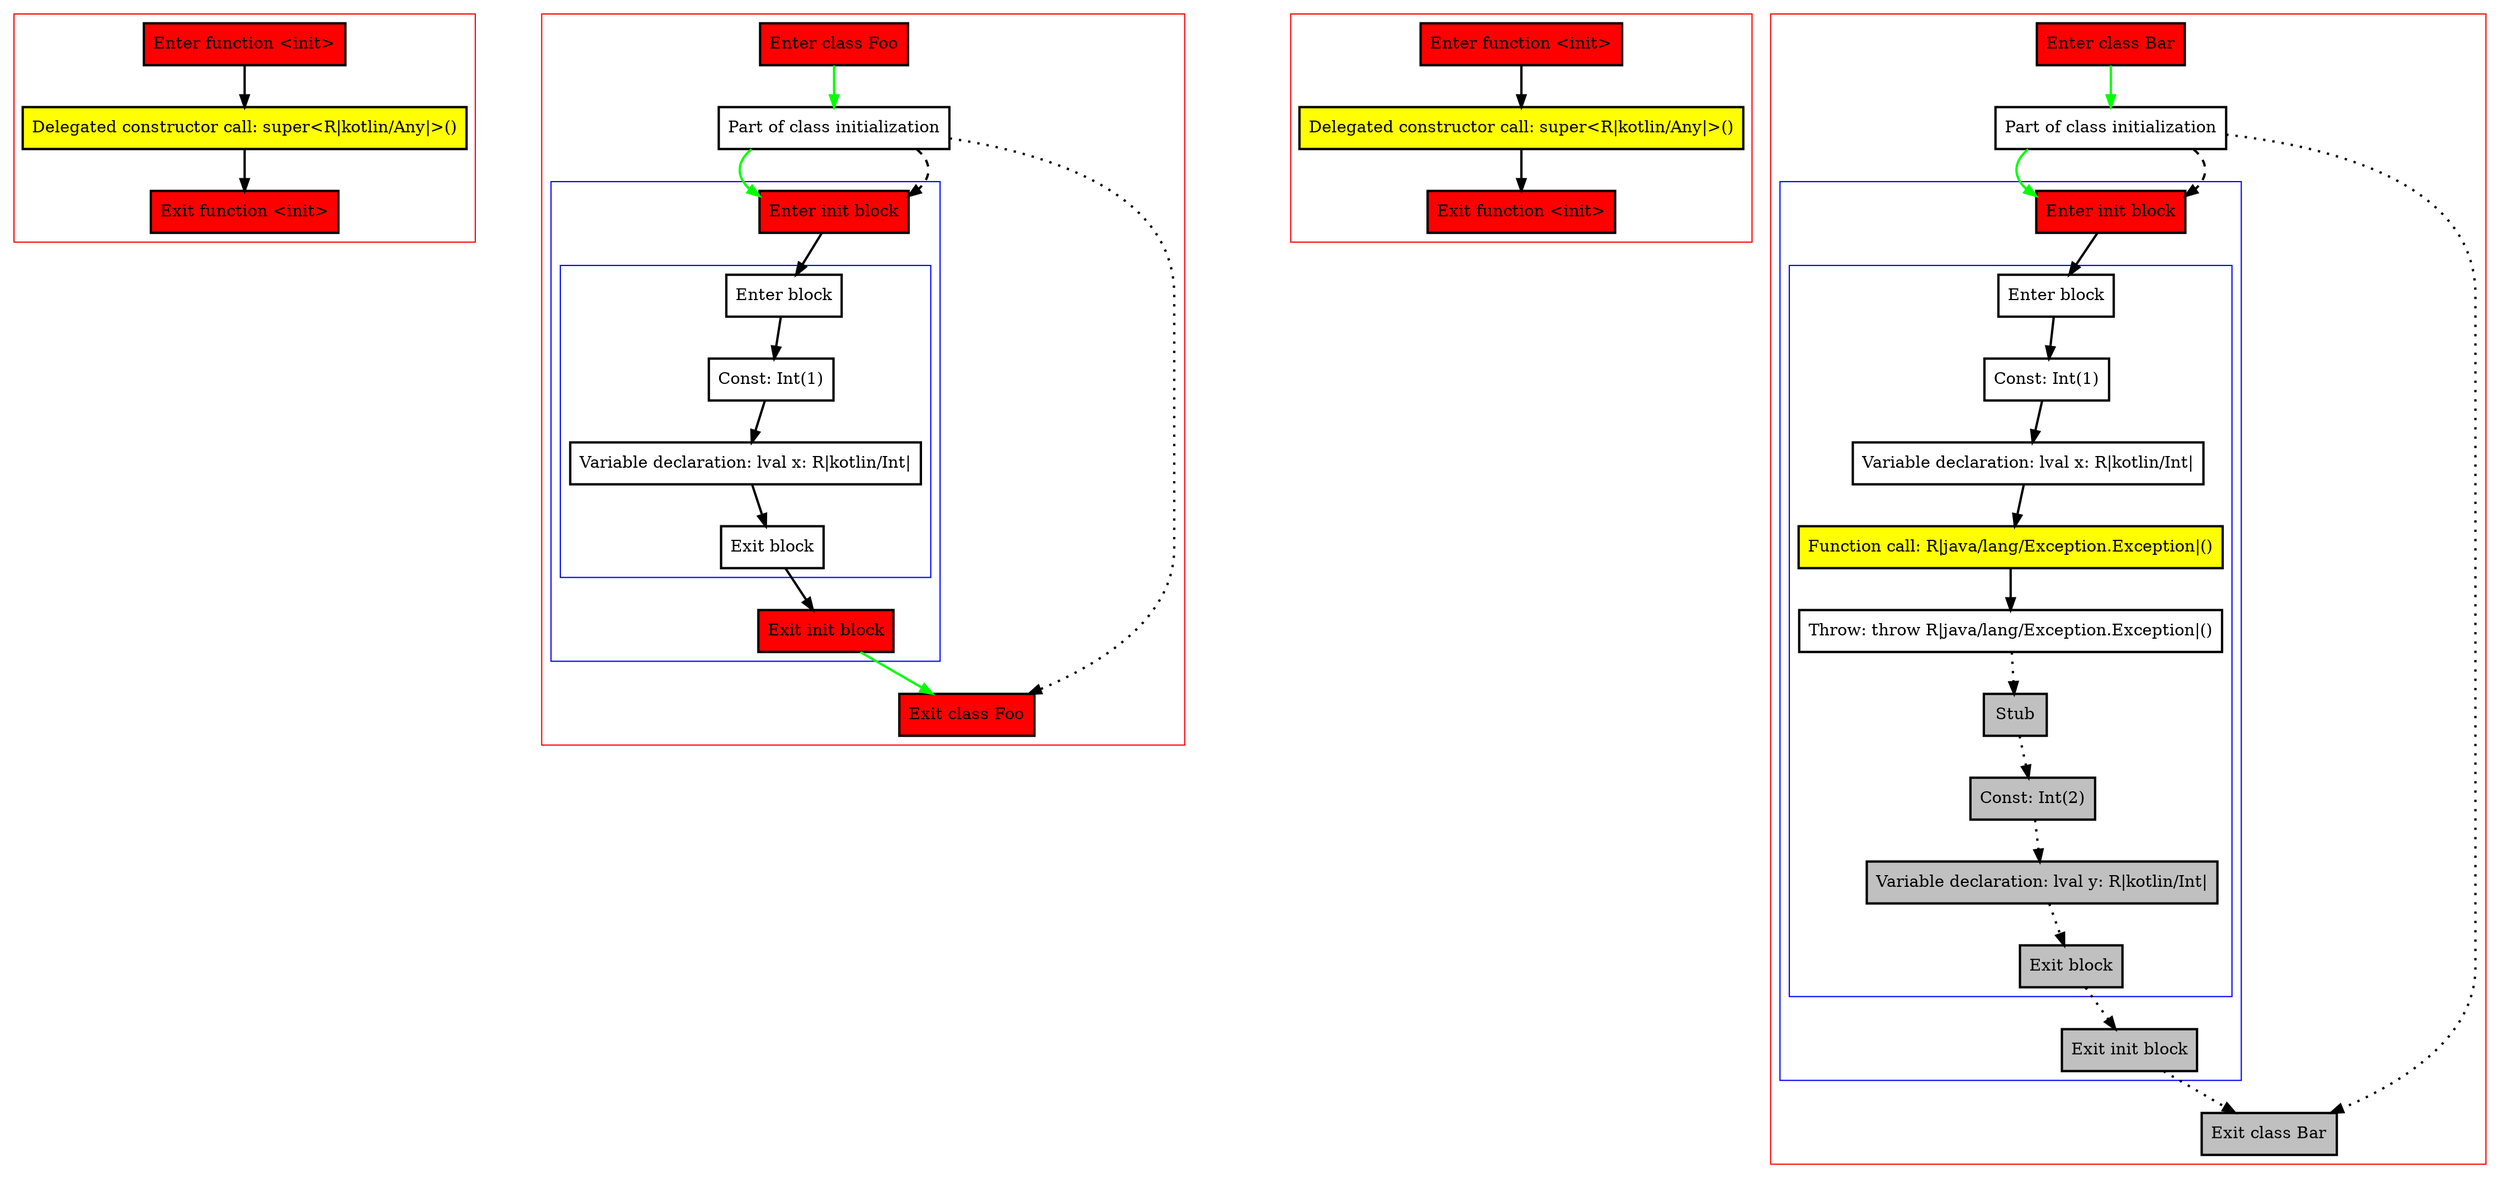 digraph initBlock_kt {
    graph [nodesep=3]
    node [shape=box penwidth=2]
    edge [penwidth=2]

    subgraph cluster_0 {
        color=red
        0 [label="Enter function <init>" style="filled" fillcolor=red];
        1 [label="Delegated constructor call: super<R|kotlin/Any|>()" style="filled" fillcolor=yellow];
        2 [label="Exit function <init>" style="filled" fillcolor=red];
    }
    0 -> {1};
    1 -> {2};

    subgraph cluster_1 {
        color=red
        9 [label="Enter class Foo" style="filled" fillcolor=red];
        10 [label="Part of class initialization"];
        subgraph cluster_2 {
            color=blue
            3 [label="Enter init block" style="filled" fillcolor=red];
            subgraph cluster_3 {
                color=blue
                4 [label="Enter block"];
                5 [label="Const: Int(1)"];
                6 [label="Variable declaration: lval x: R|kotlin/Int|"];
                7 [label="Exit block"];
            }
            8 [label="Exit init block" style="filled" fillcolor=red];
        }
        11 [label="Exit class Foo" style="filled" fillcolor=red];
    }
    9 -> {10} [color=green];
    10 -> {3} [color=green];
    10 -> {11} [style=dotted];
    10 -> {3} [style=dashed];
    3 -> {4};
    4 -> {5};
    5 -> {6};
    6 -> {7};
    7 -> {8};
    8 -> {11} [color=green];

    subgraph cluster_4 {
        color=red
        12 [label="Enter function <init>" style="filled" fillcolor=red];
        13 [label="Delegated constructor call: super<R|kotlin/Any|>()" style="filled" fillcolor=yellow];
        14 [label="Exit function <init>" style="filled" fillcolor=red];
    }
    12 -> {13};
    13 -> {14};

    subgraph cluster_5 {
        color=red
        26 [label="Enter class Bar" style="filled" fillcolor=red];
        27 [label="Part of class initialization"];
        subgraph cluster_6 {
            color=blue
            15 [label="Enter init block" style="filled" fillcolor=red];
            subgraph cluster_7 {
                color=blue
                16 [label="Enter block"];
                17 [label="Const: Int(1)"];
                18 [label="Variable declaration: lval x: R|kotlin/Int|"];
                19 [label="Function call: R|java/lang/Exception.Exception|()" style="filled" fillcolor=yellow];
                20 [label="Throw: throw R|java/lang/Exception.Exception|()"];
                21 [label="Stub" style="filled" fillcolor=gray];
                22 [label="Const: Int(2)" style="filled" fillcolor=gray];
                23 [label="Variable declaration: lval y: R|kotlin/Int|" style="filled" fillcolor=gray];
                24 [label="Exit block" style="filled" fillcolor=gray];
            }
            25 [label="Exit init block" style="filled" fillcolor=red style="filled" fillcolor=gray];
        }
        28 [label="Exit class Bar" style="filled" fillcolor=red style="filled" fillcolor=gray];
    }
    26 -> {27} [color=green];
    27 -> {15} [color=green];
    27 -> {28} [style=dotted];
    27 -> {15} [style=dashed];
    15 -> {16};
    16 -> {17};
    17 -> {18};
    18 -> {19};
    19 -> {20};
    20 -> {21} [style=dotted];
    21 -> {22} [style=dotted];
    22 -> {23} [style=dotted];
    23 -> {24} [style=dotted];
    24 -> {25} [style=dotted];
    25 -> {28} [style=dotted];

}
